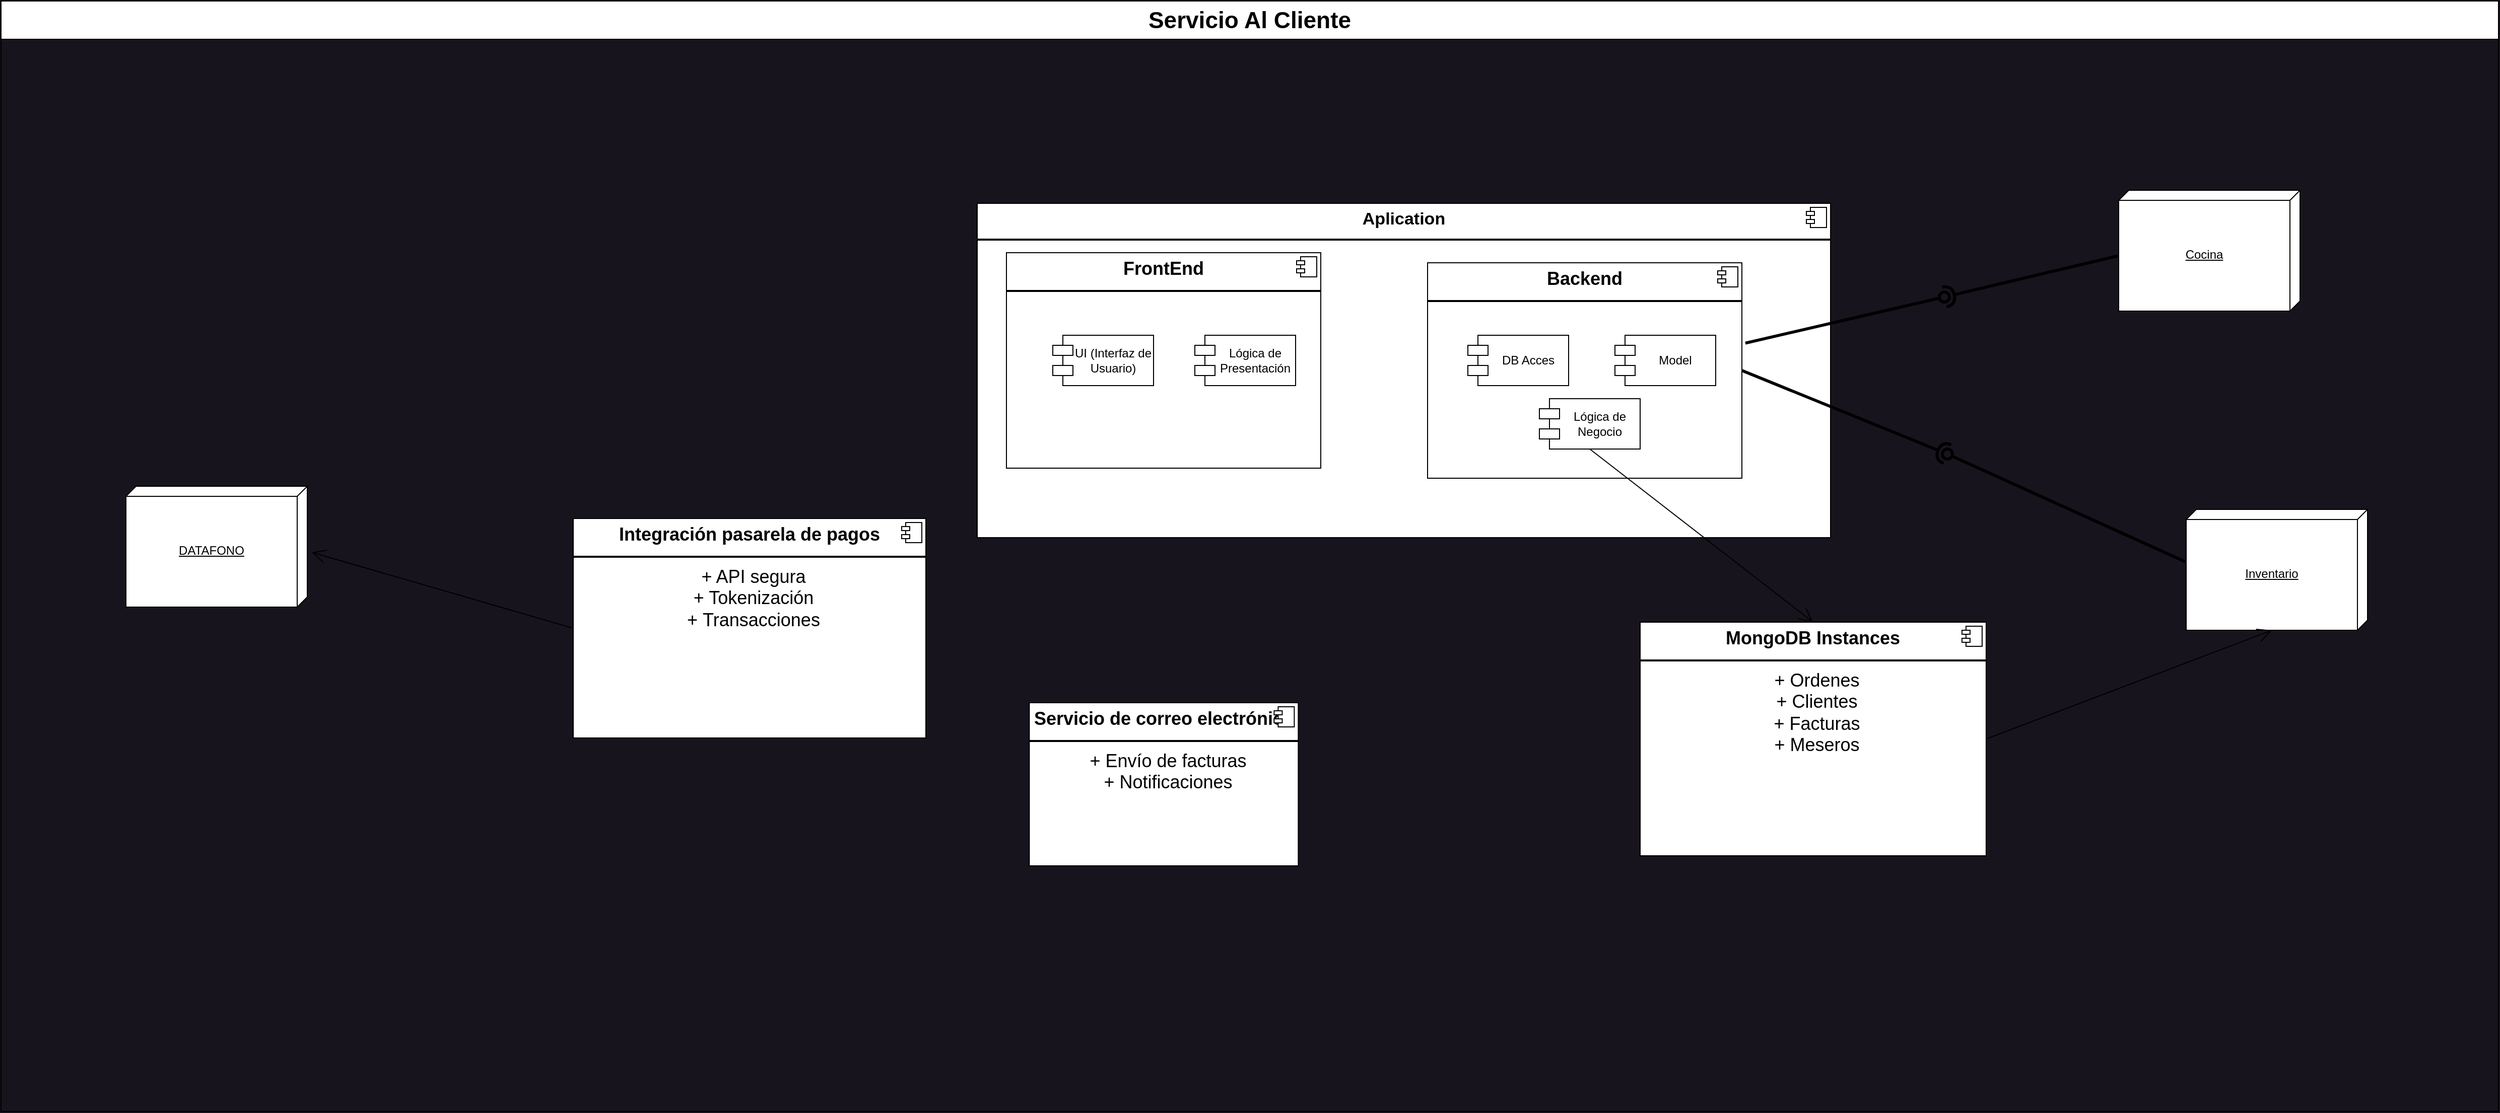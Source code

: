 <mxfile version="24.2.5" type="device" pages="2">
  <diagram name="Componentes" id="bf0w6irVQ9VZcpmi0wYP">
    <mxGraphModel dx="2250" dy="1429" grid="0" gridSize="10" guides="1" tooltips="1" connect="1" arrows="1" fold="1" page="0" pageScale="1" pageWidth="1169" pageHeight="827" background="#18141D" math="0" shadow="0">
      <root>
        <mxCell id="0" />
        <mxCell id="1" parent="0" />
        <mxCell id="W-s0RWdX2DCdfJQKLz9t-1" value="Servicio Al Cliente" style="swimlane;whiteSpace=wrap;html=1;fontSize=23;startSize=38;" parent="1" vertex="1">
          <mxGeometry x="-994" y="-785" width="2479" height="1103" as="geometry" />
        </mxCell>
        <mxCell id="RBkSxb2MmsbSGxAvmeb7-1" value="&lt;p style=&quot;margin: 6px 0px 0px; font-size: 17px;&quot;&gt;&lt;b style=&quot;font-size: 17px;&quot;&gt;Aplication&lt;/b&gt;&lt;/p&gt;&lt;hr style=&quot;border-style: solid; font-size: 17px;&quot;&gt;&lt;p style=&quot;margin: 0px 0px 0px 8px; font-size: 17px;&quot;&gt;&lt;br&gt;&lt;/p&gt;" style="align=center;overflow=fill;html=1;dropTarget=0;whiteSpace=wrap;fontSize=17;verticalAlign=middle;" parent="W-s0RWdX2DCdfJQKLz9t-1" vertex="1">
          <mxGeometry x="969" y="201" width="847" height="332" as="geometry" />
        </mxCell>
        <mxCell id="RBkSxb2MmsbSGxAvmeb7-2" value="" style="shape=component;jettyWidth=8;jettyHeight=4;align=center;verticalAlign=middle;" parent="RBkSxb2MmsbSGxAvmeb7-1" vertex="1">
          <mxGeometry x="1" width="20" height="20" relative="1" as="geometry">
            <mxPoint x="-24" y="4" as="offset" />
          </mxGeometry>
        </mxCell>
        <mxCell id="X8-4T8FSmSqOU-YewqkV-1" value="&lt;p style=&quot;margin: 6px 0px 0px; font-size: 18px;&quot;&gt;&lt;b style=&quot;font-size: 18px;&quot;&gt;MongoDB Instances&lt;/b&gt;&lt;/p&gt;&lt;hr style=&quot;border-style: solid; font-size: 18px;&quot;&gt;&lt;p style=&quot;margin: 0px 0px 0px 8px; font-size: 18px;&quot;&gt;+ Ordenes&lt;/p&gt;&lt;p style=&quot;margin: 0px 0px 0px 8px; font-size: 18px;&quot;&gt;+ Clientes&lt;/p&gt;&lt;p style=&quot;margin: 0px 0px 0px 8px; font-size: 18px;&quot;&gt;+ Facturas&lt;/p&gt;&lt;p style=&quot;margin: 0px 0px 0px 8px; font-size: 18px;&quot;&gt;+ Meseros&lt;/p&gt;" style="align=center;overflow=fill;html=1;dropTarget=0;whiteSpace=wrap;fontSize=18;verticalAlign=middle;" parent="W-s0RWdX2DCdfJQKLz9t-1" vertex="1">
          <mxGeometry x="1627" y="617" width="343.46" height="232" as="geometry" />
        </mxCell>
        <mxCell id="X8-4T8FSmSqOU-YewqkV-2" value="" style="shape=component;jettyWidth=8;jettyHeight=4;align=center;verticalAlign=middle;" parent="X8-4T8FSmSqOU-YewqkV-1" vertex="1">
          <mxGeometry x="1" width="20" height="20" relative="1" as="geometry">
            <mxPoint x="-24" y="4" as="offset" />
          </mxGeometry>
        </mxCell>
        <mxCell id="X8-4T8FSmSqOU-YewqkV-3" value="&lt;p style=&quot;margin: 6px 0px 0px; font-size: 18px;&quot;&gt;&lt;b style=&quot;font-size: 18px;&quot;&gt;Integración pasarela de pagos&lt;/b&gt;&lt;/p&gt;&lt;hr style=&quot;border-style: solid; font-size: 18px;&quot;&gt;&lt;p style=&quot;margin: 0px 0px 0px 8px; font-size: 18px;&quot;&gt;+ API segura&lt;br style=&quot;font-size: 18px;&quot;&gt;+ Tokenización&lt;/p&gt;&lt;p style=&quot;margin: 0px 0px 0px 8px; font-size: 18px;&quot;&gt;+&amp;nbsp;Transacciones&lt;/p&gt;" style="align=center;overflow=fill;html=1;dropTarget=0;whiteSpace=wrap;fontSize=18;verticalAlign=middle;" parent="W-s0RWdX2DCdfJQKLz9t-1" vertex="1">
          <mxGeometry x="568" y="514" width="350" height="218" as="geometry" />
        </mxCell>
        <mxCell id="X8-4T8FSmSqOU-YewqkV-4" value="" style="shape=component;jettyWidth=8;jettyHeight=4;align=center;verticalAlign=middle;" parent="X8-4T8FSmSqOU-YewqkV-3" vertex="1">
          <mxGeometry x="1" width="20" height="20" relative="1" as="geometry">
            <mxPoint x="-24" y="4" as="offset" />
          </mxGeometry>
        </mxCell>
        <mxCell id="X8-4T8FSmSqOU-YewqkV-15" value="&lt;p style=&quot;margin: 6px 0px 0px; font-size: 18px;&quot;&gt;&lt;b&gt;Servicio de correo&amp;nbsp;&lt;/b&gt;&lt;span style=&quot;background-color: initial;&quot;&gt;&lt;b&gt;electrónico&lt;/b&gt;&lt;/span&gt;&lt;br&gt;&lt;/p&gt;&lt;hr style=&quot;border-style: solid; font-size: 18px;&quot;&gt;&lt;p style=&quot;margin: 0px 0px 0px 8px; font-size: 18px;&quot;&gt;+&amp;nbsp;&lt;span style=&quot;background-color: initial;&quot;&gt;Envío de facturas&lt;/span&gt;&lt;/p&gt;&lt;p style=&quot;margin: 0px 0px 0px 8px; font-size: 18px;&quot;&gt;&lt;span style=&quot;background-color: initial;&quot;&gt;+&amp;nbsp;&lt;/span&gt;&lt;span style=&quot;background-color: initial;&quot;&gt;Notificaciones&lt;/span&gt;&lt;/p&gt;" style="align=center;overflow=fill;html=1;dropTarget=0;whiteSpace=wrap;fontSize=18;verticalAlign=middle;" parent="W-s0RWdX2DCdfJQKLz9t-1" vertex="1">
          <mxGeometry x="1020.69" y="697" width="267" height="162" as="geometry" />
        </mxCell>
        <mxCell id="X8-4T8FSmSqOU-YewqkV-16" value="" style="shape=component;jettyWidth=8;jettyHeight=4;align=center;verticalAlign=middle;" parent="X8-4T8FSmSqOU-YewqkV-15" vertex="1">
          <mxGeometry x="1" width="20" height="20" relative="1" as="geometry">
            <mxPoint x="-24" y="4" as="offset" />
          </mxGeometry>
        </mxCell>
        <mxCell id="X8-4T8FSmSqOU-YewqkV-17" value="DATAFONO" style="verticalAlign=middle;align=center;spacingTop=8;spacingLeft=2;spacingRight=12;shape=cube;size=10;direction=south;fontStyle=4;html=1;whiteSpace=wrap;" parent="W-s0RWdX2DCdfJQKLz9t-1" vertex="1">
          <mxGeometry x="124" y="482" width="180" height="120" as="geometry" />
        </mxCell>
        <mxCell id="X8-4T8FSmSqOU-YewqkV-18" value="" style="endArrow=open;endFill=1;endSize=12;html=1;rounded=0;entryX=0.547;entryY=-0.025;entryDx=0;entryDy=0;entryPerimeter=0;exitX=0;exitY=0.5;exitDx=0;exitDy=0;align=center;verticalAlign=middle;" parent="W-s0RWdX2DCdfJQKLz9t-1" source="X8-4T8FSmSqOU-YewqkV-3" target="X8-4T8FSmSqOU-YewqkV-17" edge="1">
          <mxGeometry width="160" relative="1" as="geometry">
            <mxPoint x="423" y="603" as="sourcePoint" />
            <mxPoint x="583" y="603" as="targetPoint" />
          </mxGeometry>
        </mxCell>
        <mxCell id="X8-4T8FSmSqOU-YewqkV-21" value="&lt;p style=&quot;margin: 6px 0px 0px; font-size: 18px;&quot;&gt;&lt;b style=&quot;font-size: 18px;&quot;&gt;FrontEnd&lt;/b&gt;&lt;/p&gt;&lt;hr style=&quot;border-style: solid; font-size: 18px;&quot;&gt;&lt;p style=&quot;margin: 0px 0px 0px 8px; font-size: 18px;&quot;&gt;&lt;br&gt;&lt;/p&gt;" style="align=center;overflow=fill;html=1;dropTarget=0;whiteSpace=wrap;fontSize=18;verticalAlign=middle;" parent="W-s0RWdX2DCdfJQKLz9t-1" vertex="1">
          <mxGeometry x="998" y="250" width="312" height="214" as="geometry" />
        </mxCell>
        <mxCell id="X8-4T8FSmSqOU-YewqkV-22" value="" style="shape=component;jettyWidth=8;jettyHeight=4;align=center;verticalAlign=middle;" parent="X8-4T8FSmSqOU-YewqkV-21" vertex="1">
          <mxGeometry x="1" width="20" height="20" relative="1" as="geometry">
            <mxPoint x="-24" y="4" as="offset" />
          </mxGeometry>
        </mxCell>
        <mxCell id="X8-4T8FSmSqOU-YewqkV-23" value="UI (Interfaz de Usuario)" style="shape=module;align=center;spacingLeft=20;align=center;verticalAlign=middle;whiteSpace=wrap;html=1;" parent="W-s0RWdX2DCdfJQKLz9t-1" vertex="1">
          <mxGeometry x="1044" y="332" width="100" height="50" as="geometry" />
        </mxCell>
        <mxCell id="X8-4T8FSmSqOU-YewqkV-24" value="Lógica de Presentación" style="shape=module;align=center;spacingLeft=20;align=center;verticalAlign=middle;whiteSpace=wrap;html=1;" parent="W-s0RWdX2DCdfJQKLz9t-1" vertex="1">
          <mxGeometry x="1185" y="332" width="100" height="50" as="geometry" />
        </mxCell>
        <mxCell id="X8-4T8FSmSqOU-YewqkV-25" value="&lt;p style=&quot;margin: 6px 0px 0px; font-size: 18px;&quot;&gt;&lt;b&gt;Backend&lt;/b&gt;&lt;br&gt;&lt;/p&gt;&lt;hr style=&quot;border-style: solid; font-size: 18px;&quot;&gt;&lt;p style=&quot;margin: 0px 0px 0px 8px; font-size: 18px;&quot;&gt;&lt;br&gt;&lt;/p&gt;" style="align=center;overflow=fill;html=1;dropTarget=0;whiteSpace=wrap;fontSize=18;verticalAlign=middle;" parent="W-s0RWdX2DCdfJQKLz9t-1" vertex="1">
          <mxGeometry x="1416" y="260" width="312" height="214" as="geometry" />
        </mxCell>
        <mxCell id="X8-4T8FSmSqOU-YewqkV-26" value="" style="shape=component;jettyWidth=8;jettyHeight=4;align=center;verticalAlign=middle;" parent="X8-4T8FSmSqOU-YewqkV-25" vertex="1">
          <mxGeometry x="1" width="20" height="20" relative="1" as="geometry">
            <mxPoint x="-24" y="4" as="offset" />
          </mxGeometry>
        </mxCell>
        <mxCell id="X8-4T8FSmSqOU-YewqkV-27" value="Model" style="shape=module;align=center;spacingLeft=20;align=center;verticalAlign=middle;whiteSpace=wrap;html=1;" parent="W-s0RWdX2DCdfJQKLz9t-1" vertex="1">
          <mxGeometry x="1602" y="332" width="100" height="50" as="geometry" />
        </mxCell>
        <mxCell id="X8-4T8FSmSqOU-YewqkV-28" value="Lógica de Negocio" style="shape=module;align=center;spacingLeft=20;align=center;verticalAlign=middle;whiteSpace=wrap;html=1;" parent="W-s0RWdX2DCdfJQKLz9t-1" vertex="1">
          <mxGeometry x="1527" y="395" width="100" height="50" as="geometry" />
        </mxCell>
        <mxCell id="gxXneJY3fZqPgThAvyZT-1" value="Inventario" style="verticalAlign=middle;align=center;spacingTop=8;spacingLeft=2;spacingRight=12;shape=cube;size=10;direction=south;fontStyle=4;html=1;whiteSpace=wrap;" parent="W-s0RWdX2DCdfJQKLz9t-1" vertex="1">
          <mxGeometry x="2169" y="505" width="180" height="120" as="geometry" />
        </mxCell>
        <mxCell id="gxXneJY3fZqPgThAvyZT-3" value="" style="endArrow=open;endFill=1;endSize=12;html=1;rounded=0;exitX=0.5;exitY=1;exitDx=0;exitDy=0;entryX=0.5;entryY=0;entryDx=0;entryDy=0;align=center;verticalAlign=middle;" parent="W-s0RWdX2DCdfJQKLz9t-1" source="X8-4T8FSmSqOU-YewqkV-28" target="X8-4T8FSmSqOU-YewqkV-1" edge="1">
          <mxGeometry width="160" relative="1" as="geometry">
            <mxPoint x="1738" y="377" as="sourcePoint" />
            <mxPoint x="2179" y="580" as="targetPoint" />
          </mxGeometry>
        </mxCell>
        <mxCell id="gxXneJY3fZqPgThAvyZT-4" value="" style="endArrow=open;endFill=1;endSize=12;html=1;rounded=0;exitX=1;exitY=0.5;exitDx=0;exitDy=0;entryX=0;entryY=0;entryDx=120;entryDy=95;entryPerimeter=0;align=center;verticalAlign=middle;" parent="W-s0RWdX2DCdfJQKLz9t-1" source="X8-4T8FSmSqOU-YewqkV-1" target="gxXneJY3fZqPgThAvyZT-1" edge="1">
          <mxGeometry width="160" relative="1" as="geometry">
            <mxPoint x="1663" y="402" as="sourcePoint" />
            <mxPoint x="1809" y="627" as="targetPoint" />
          </mxGeometry>
        </mxCell>
        <mxCell id="gxXneJY3fZqPgThAvyZT-5" value="" style="rounded=0;orthogonalLoop=1;jettySize=auto;html=1;endArrow=halfCircle;endFill=0;endSize=6;strokeWidth=3;sketch=0;exitX=1;exitY=0.5;exitDx=0;exitDy=0;align=center;verticalAlign=middle;" parent="W-s0RWdX2DCdfJQKLz9t-1" source="X8-4T8FSmSqOU-YewqkV-25" target="gxXneJY3fZqPgThAvyZT-7" edge="1">
          <mxGeometry relative="1" as="geometry">
            <mxPoint x="1845" y="533" as="sourcePoint" />
          </mxGeometry>
        </mxCell>
        <mxCell id="gxXneJY3fZqPgThAvyZT-6" value="" style="rounded=0;orthogonalLoop=1;jettySize=auto;html=1;endArrow=oval;endFill=0;sketch=0;sourcePerimeterSpacing=0;targetPerimeterSpacing=0;endSize=10;exitX=0.435;exitY=1.002;exitDx=0;exitDy=0;exitPerimeter=0;align=center;verticalAlign=middle;strokeWidth=3;" parent="W-s0RWdX2DCdfJQKLz9t-1" source="gxXneJY3fZqPgThAvyZT-1" target="gxXneJY3fZqPgThAvyZT-7" edge="1">
          <mxGeometry relative="1" as="geometry">
            <mxPoint x="2055" y="415" as="sourcePoint" />
          </mxGeometry>
        </mxCell>
        <mxCell id="gxXneJY3fZqPgThAvyZT-7" value="" style="ellipse;whiteSpace=wrap;html=1;align=center;aspect=fixed;fillColor=none;strokeColor=none;resizable=0;perimeter=centerPerimeter;rotatable=0;allowArrows=0;points=[];outlineConnect=1;verticalAlign=middle;" parent="W-s0RWdX2DCdfJQKLz9t-1" vertex="1">
          <mxGeometry x="1927" y="445" width="10" height="10" as="geometry" />
        </mxCell>
        <mxCell id="ewGIUTFX-h3NYhkbbfX5-1" value="DB Acces" style="shape=module;align=center;spacingLeft=20;align=center;verticalAlign=middle;whiteSpace=wrap;html=1;" parent="W-s0RWdX2DCdfJQKLz9t-1" vertex="1">
          <mxGeometry x="1456" y="332" width="100" height="50" as="geometry" />
        </mxCell>
        <mxCell id="6r5POfKmQ3lRLtIwJJgQ-1" value="Cocina" style="verticalAlign=middle;align=center;spacingTop=8;spacingLeft=2;spacingRight=12;shape=cube;size=10;direction=south;fontStyle=4;html=1;whiteSpace=wrap;" parent="W-s0RWdX2DCdfJQKLz9t-1" vertex="1">
          <mxGeometry x="2102" y="188" width="180" height="120" as="geometry" />
        </mxCell>
        <mxCell id="6r5POfKmQ3lRLtIwJJgQ-2" value="" style="rounded=0;orthogonalLoop=1;jettySize=auto;html=1;endArrow=halfCircle;endFill=0;endSize=6;strokeWidth=3;sketch=0;exitX=0;exitY=0;exitDx=65;exitDy=180;exitPerimeter=0;" parent="W-s0RWdX2DCdfJQKLz9t-1" source="6r5POfKmQ3lRLtIwJJgQ-1" target="6r5POfKmQ3lRLtIwJJgQ-4" edge="1">
          <mxGeometry relative="1" as="geometry">
            <mxPoint x="1967" y="321" as="sourcePoint" />
          </mxGeometry>
        </mxCell>
        <mxCell id="6r5POfKmQ3lRLtIwJJgQ-3" value="" style="rounded=0;orthogonalLoop=1;jettySize=auto;html=1;endArrow=oval;endFill=0;sketch=0;sourcePerimeterSpacing=0;targetPerimeterSpacing=0;endSize=10;exitX=1.011;exitY=0.373;exitDx=0;exitDy=0;exitPerimeter=0;strokeWidth=3;" parent="W-s0RWdX2DCdfJQKLz9t-1" source="X8-4T8FSmSqOU-YewqkV-25" target="6r5POfKmQ3lRLtIwJJgQ-4" edge="1">
          <mxGeometry relative="1" as="geometry">
            <mxPoint x="1927" y="321" as="sourcePoint" />
          </mxGeometry>
        </mxCell>
        <mxCell id="6r5POfKmQ3lRLtIwJJgQ-4" value="" style="ellipse;whiteSpace=wrap;html=1;align=center;aspect=fixed;fillColor=none;strokeColor=none;resizable=0;perimeter=centerPerimeter;rotatable=0;allowArrows=0;points=[];outlineConnect=1;" parent="W-s0RWdX2DCdfJQKLz9t-1" vertex="1">
          <mxGeometry x="1924" y="289" width="10" height="10" as="geometry" />
        </mxCell>
      </root>
    </mxGraphModel>
  </diagram>
  <diagram id="iTFVx_ApouWxvOBqnYzn" name="Clases">
    <mxGraphModel dx="1850" dy="629" grid="0" gridSize="10" guides="1" tooltips="1" connect="1" arrows="1" fold="1" page="0" pageScale="1" pageWidth="1169" pageHeight="827" background="none" math="0" shadow="0">
      <root>
        <mxCell id="0" />
        <mxCell id="1" parent="0" />
        <mxCell id="mAJdVYJzqQcLpMr9d5LJ-3" value="Lógica de negocio" style="shape=umlFrame;whiteSpace=wrap;html=1;pointerEvents=0;" parent="1" vertex="1">
          <mxGeometry x="-738" y="160" width="1608" height="739" as="geometry" />
        </mxCell>
        <mxCell id="Eofr1Hd_Og4f4yc-9Sh_-1" value="Orden" style="swimlane;fontStyle=1;align=center;verticalAlign=top;childLayout=stackLayout;horizontal=1;startSize=26;horizontalStack=0;resizeParent=1;resizeParentMax=0;resizeLast=0;collapsible=1;marginBottom=0;hachureGap=4;pointerEvents=0;" parent="1" vertex="1">
          <mxGeometry x="-620" y="223" width="355" height="156" as="geometry" />
        </mxCell>
        <mxCell id="Eofr1Hd_Og4f4yc-9Sh_-2" value="+ crearOrden(int idOrden, Cliente cliente, productosJson: String,&#xa;float total, Date fechaCreación, EnEstado estado,&#xa;Mesero meseroAsignado)" style="text;strokeColor=none;fillColor=none;align=left;verticalAlign=top;spacingLeft=4;spacingRight=4;overflow=hidden;rotatable=0;points=[[0,0.5],[1,0.5]];portConstraint=eastwest;" parent="Eofr1Hd_Og4f4yc-9Sh_-1" vertex="1">
          <mxGeometry y="26" width="355" height="52" as="geometry" />
        </mxCell>
        <mxCell id="Eofr1Hd_Og4f4yc-9Sh_-3" value="+ actualizarEstadoOrden(EstadoOrden estado)" style="text;strokeColor=none;fillColor=none;align=left;verticalAlign=top;spacingLeft=4;spacingRight=4;overflow=hidden;rotatable=0;points=[[0,0.5],[1,0.5]];portConstraint=eastwest;" parent="Eofr1Hd_Og4f4yc-9Sh_-1" vertex="1">
          <mxGeometry y="78" width="355" height="26" as="geometry" />
        </mxCell>
        <mxCell id="Eofr1Hd_Og4f4yc-9Sh_-4" value="+ consultarOrden(int idOrden)" style="text;strokeColor=none;fillColor=none;align=left;verticalAlign=top;spacingLeft=4;spacingRight=4;overflow=hidden;rotatable=0;points=[[0,0.5],[1,0.5]];portConstraint=eastwest;" parent="Eofr1Hd_Og4f4yc-9Sh_-1" vertex="1">
          <mxGeometry y="104" width="355" height="26" as="geometry" />
        </mxCell>
        <mxCell id="tWbmudguXdJFlBCNDN5c-48" value="+ cancelarOrden(int idOrden)" style="text;strokeColor=none;fillColor=none;align=left;verticalAlign=top;spacingLeft=4;spacingRight=4;overflow=hidden;rotatable=0;points=[[0,0.5],[1,0.5]];portConstraint=eastwest;" parent="Eofr1Hd_Og4f4yc-9Sh_-1" vertex="1">
          <mxGeometry y="130" width="355" height="26" as="geometry" />
        </mxCell>
        <mxCell id="ao0SZSargIB-FPCJgtm4-1" value="Cliente" style="swimlane;fontStyle=1;align=center;verticalAlign=top;childLayout=stackLayout;horizontal=1;startSize=26;horizontalStack=0;resizeParent=1;resizeParentMax=0;resizeLast=0;collapsible=1;marginBottom=0;hachureGap=4;pointerEvents=0;" parent="1" vertex="1">
          <mxGeometry x="-203" y="229.5" width="355" height="170" as="geometry" />
        </mxCell>
        <mxCell id="ao0SZSargIB-FPCJgtm4-2" value="+ registrarCliente(int id, String cedula, String nombre,&#xa;String email, String telefono, int edad)" style="text;strokeColor=none;fillColor=none;align=left;verticalAlign=top;spacingLeft=4;spacingRight=4;overflow=hidden;rotatable=0;points=[[0,0.5],[1,0.5]];portConstraint=eastwest;" parent="ao0SZSargIB-FPCJgtm4-1" vertex="1">
          <mxGeometry y="26" width="355" height="40" as="geometry" />
        </mxCell>
        <mxCell id="ao0SZSargIB-FPCJgtm4-3" value="+ actualizarCliente(int id)" style="text;strokeColor=none;fillColor=none;align=left;verticalAlign=top;spacingLeft=4;spacingRight=4;overflow=hidden;rotatable=0;points=[[0,0.5],[1,0.5]];portConstraint=eastwest;" parent="ao0SZSargIB-FPCJgtm4-1" vertex="1">
          <mxGeometry y="66" width="355" height="26" as="geometry" />
        </mxCell>
        <mxCell id="0UY138ZUOvSj4V2idpC--27" value="+ verificarClienteRegistrado(String cedula)" style="text;strokeColor=none;fillColor=none;align=left;verticalAlign=top;spacingLeft=4;spacingRight=4;overflow=hidden;rotatable=0;points=[[0,0.5],[1,0.5]];portConstraint=eastwest;" parent="ao0SZSargIB-FPCJgtm4-1" vertex="1">
          <mxGeometry y="92" width="355" height="26" as="geometry" />
        </mxCell>
        <mxCell id="ao0SZSargIB-FPCJgtm4-5" value="+ eliminarCliente(int id)" style="text;strokeColor=none;fillColor=none;align=left;verticalAlign=top;spacingLeft=4;spacingRight=4;overflow=hidden;rotatable=0;points=[[0,0.5],[1,0.5]];portConstraint=eastwest;" parent="ao0SZSargIB-FPCJgtm4-1" vertex="1">
          <mxGeometry y="118" width="355" height="26" as="geometry" />
        </mxCell>
        <mxCell id="0UY138ZUOvSj4V2idpC--28" value="+ validarEdad(int edad)" style="text;strokeColor=none;fillColor=none;align=left;verticalAlign=top;spacingLeft=4;spacingRight=4;overflow=hidden;rotatable=0;points=[[0,0.5],[1,0.5]];portConstraint=eastwest;" parent="ao0SZSargIB-FPCJgtm4-1" vertex="1">
          <mxGeometry y="144" width="355" height="26" as="geometry" />
        </mxCell>
        <mxCell id="ao0SZSargIB-FPCJgtm4-8" value="Factura" style="swimlane;fontStyle=1;align=center;verticalAlign=top;childLayout=stackLayout;horizontal=1;startSize=26;horizontalStack=0;resizeParent=1;resizeParentMax=0;resizeLast=0;collapsible=1;marginBottom=0;hachureGap=4;pointerEvents=0;" parent="1" vertex="1">
          <mxGeometry x="-552" y="567" width="355" height="133" as="geometry" />
        </mxCell>
        <mxCell id="ao0SZSargIB-FPCJgtm4-9" value="+ generarFactura()" style="text;strokeColor=none;fillColor=none;align=left;verticalAlign=top;spacingLeft=4;spacingRight=4;overflow=hidden;rotatable=0;points=[[0,0.5],[1,0.5]];portConstraint=eastwest;" parent="ao0SZSargIB-FPCJgtm4-8" vertex="1">
          <mxGeometry y="26" width="355" height="29" as="geometry" />
        </mxCell>
        <mxCell id="ao0SZSargIB-FPCJgtm4-10" value="+ consultarFactura()" style="text;strokeColor=none;fillColor=none;align=left;verticalAlign=top;spacingLeft=4;spacingRight=4;overflow=hidden;rotatable=0;points=[[0,0.5],[1,0.5]];portConstraint=eastwest;" parent="ao0SZSargIB-FPCJgtm4-8" vertex="1">
          <mxGeometry y="55" width="355" height="26" as="geometry" />
        </mxCell>
        <mxCell id="ao0SZSargIB-FPCJgtm4-11" value="+ enviarFactura(Factura factura)" style="text;strokeColor=none;fillColor=none;align=left;verticalAlign=top;spacingLeft=4;spacingRight=4;overflow=hidden;rotatable=0;points=[[0,0.5],[1,0.5]];portConstraint=eastwest;" parent="ao0SZSargIB-FPCJgtm4-8" vertex="1">
          <mxGeometry y="81" width="355" height="26" as="geometry" />
        </mxCell>
        <mxCell id="0UY138ZUOvSj4V2idpC--43" value="+setMetodoPago(strategy MetodoPagoStrategy)" style="text;strokeColor=none;fillColor=none;align=left;verticalAlign=top;spacingLeft=4;spacingRight=4;overflow=hidden;rotatable=0;points=[[0,0.5],[1,0.5]];portConstraint=eastwest;" parent="ao0SZSargIB-FPCJgtm4-8" vertex="1">
          <mxGeometry y="107" width="355" height="26" as="geometry" />
        </mxCell>
        <mxCell id="btAXvUUHHN9Q6NV4Puo0-1" value="Model" style="shape=umlFrame;whiteSpace=wrap;html=1;pointerEvents=0;" parent="1" vertex="1">
          <mxGeometry x="1187" y="153" width="2010" height="824" as="geometry" />
        </mxCell>
        <mxCell id="btAXvUUHHN9Q6NV4Puo0-2" value="Orden" style="swimlane;fontStyle=1;align=center;verticalAlign=top;childLayout=stackLayout;horizontal=1;startSize=26;horizontalStack=0;resizeParent=1;resizeParentMax=0;resizeLast=0;collapsible=1;marginBottom=0;hachureGap=4;pointerEvents=0;" parent="1" vertex="1">
          <mxGeometry x="1755" y="184" width="355" height="248" as="geometry" />
        </mxCell>
        <mxCell id="btAXvUUHHN9Q6NV4Puo0-3" value="+ id: int " style="text;strokeColor=none;fillColor=none;align=left;verticalAlign=top;spacingLeft=4;spacingRight=4;overflow=hidden;rotatable=0;points=[[0,0.5],[1,0.5]];portConstraint=eastwest;" parent="btAXvUUHHN9Q6NV4Puo0-2" vertex="1">
          <mxGeometry y="26" width="355" height="24" as="geometry" />
        </mxCell>
        <mxCell id="wIaDEhrg52m_CKroYiqy-4" value="+ productosJson: String" style="text;strokeColor=none;fillColor=none;align=left;verticalAlign=top;spacingLeft=4;spacingRight=4;overflow=hidden;rotatable=0;points=[[0,0.5],[1,0.5]];portConstraint=eastwest;" parent="btAXvUUHHN9Q6NV4Puo0-2" vertex="1">
          <mxGeometry y="50" width="355" height="28" as="geometry" />
        </mxCell>
        <mxCell id="wIaDEhrg52m_CKroYiqy-7" value="+ estado: EstadoOrden" style="text;strokeColor=none;fillColor=none;align=left;verticalAlign=top;spacingLeft=4;spacingRight=4;overflow=hidden;rotatable=0;points=[[0,0.5],[1,0.5]];portConstraint=eastwest;" parent="btAXvUUHHN9Q6NV4Puo0-2" vertex="1">
          <mxGeometry y="78" width="355" height="28" as="geometry" />
        </mxCell>
        <mxCell id="tWbmudguXdJFlBCNDN5c-1" value="" style="line;strokeWidth=1;fillColor=none;align=left;verticalAlign=middle;spacingTop=-1;spacingLeft=3;spacingRight=3;rotatable=0;labelPosition=right;points=[];portConstraint=eastwest;strokeColor=inherit;fontColor=#000000;fontSize=12;fontFamily=Verdana;" parent="btAXvUUHHN9Q6NV4Puo0-2" vertex="1">
          <mxGeometry y="106" width="355" height="2" as="geometry" />
        </mxCell>
        <mxCell id="tWbmudguXdJFlBCNDN5c-2" value="+ cambiar_estado (String nuevo_estado)" style="text;strokeColor=none;fillColor=none;align=left;verticalAlign=top;spacingLeft=4;spacingRight=4;overflow=hidden;rotatable=0;points=[[0,0.5],[1,0.5]];portConstraint=eastwest;" parent="btAXvUUHHN9Q6NV4Puo0-2" vertex="1">
          <mxGeometry y="108" width="355" height="28" as="geometry" />
        </mxCell>
        <mxCell id="tWbmudguXdJFlBCNDN5c-3" value="+ avisar_cocina()" style="text;strokeColor=none;fillColor=none;align=left;verticalAlign=top;spacingLeft=4;spacingRight=4;overflow=hidden;rotatable=0;points=[[0,0.5],[1,0.5]];portConstraint=eastwest;" parent="btAXvUUHHN9Q6NV4Puo0-2" vertex="1">
          <mxGeometry y="136" width="355" height="28" as="geometry" />
        </mxCell>
        <mxCell id="tWbmudguXdJFlBCNDN5c-4" value="+ notificar_mesero()" style="text;strokeColor=none;fillColor=none;align=left;verticalAlign=top;spacingLeft=4;spacingRight=4;overflow=hidden;rotatable=0;points=[[0,0.5],[1,0.5]];portConstraint=eastwest;" parent="btAXvUUHHN9Q6NV4Puo0-2" vertex="1">
          <mxGeometry y="164" width="355" height="28" as="geometry" />
        </mxCell>
        <mxCell id="tWbmudguXdJFlBCNDN5c-5" value="+ notificar_cliente()" style="text;strokeColor=none;fillColor=none;align=left;verticalAlign=top;spacingLeft=4;spacingRight=4;overflow=hidden;rotatable=0;points=[[0,0.5],[1,0.5]];portConstraint=eastwest;" parent="btAXvUUHHN9Q6NV4Puo0-2" vertex="1">
          <mxGeometry y="192" width="355" height="28" as="geometry" />
        </mxCell>
        <mxCell id="tWbmudguXdJFlBCNDN5c-6" value="+ cancelar_orden()" style="text;strokeColor=none;fillColor=none;align=left;verticalAlign=top;spacingLeft=4;spacingRight=4;overflow=hidden;rotatable=0;points=[[0,0.5],[1,0.5]];portConstraint=eastwest;" parent="btAXvUUHHN9Q6NV4Puo0-2" vertex="1">
          <mxGeometry y="220" width="355" height="28" as="geometry" />
        </mxCell>
        <mxCell id="wIaDEhrg52m_CKroYiqy-13" value="Mesero" style="swimlane;fontStyle=1;align=center;verticalAlign=top;childLayout=stackLayout;horizontal=1;startSize=26;horizontalStack=0;resizeParent=1;resizeParentMax=0;resizeLast=0;collapsible=1;marginBottom=0;hachureGap=4;pointerEvents=0;" parent="1" vertex="1">
          <mxGeometry x="-620" y="385" width="355" height="116" as="geometry" />
        </mxCell>
        <mxCell id="wIaDEhrg52m_CKroYiqy-14" value="+ registrarMesero(int id, String cedula, String nombre,&#xa;String email, String telefono)" style="text;strokeColor=none;fillColor=none;align=left;verticalAlign=top;spacingLeft=4;spacingRight=4;overflow=hidden;rotatable=0;points=[[0,0.5],[1,0.5]];portConstraint=eastwest;" parent="wIaDEhrg52m_CKroYiqy-13" vertex="1">
          <mxGeometry y="26" width="355" height="38" as="geometry" />
        </mxCell>
        <mxCell id="wIaDEhrg52m_CKroYiqy-15" value="+ actualizarMesero(int id)" style="text;strokeColor=none;fillColor=none;align=left;verticalAlign=top;spacingLeft=4;spacingRight=4;overflow=hidden;rotatable=0;points=[[0,0.5],[1,0.5]];portConstraint=eastwest;" parent="wIaDEhrg52m_CKroYiqy-13" vertex="1">
          <mxGeometry y="64" width="355" height="26" as="geometry" />
        </mxCell>
        <mxCell id="wIaDEhrg52m_CKroYiqy-16" value="+ eliminarMesero(int id)" style="text;strokeColor=none;fillColor=none;align=left;verticalAlign=top;spacingLeft=4;spacingRight=4;overflow=hidden;rotatable=0;points=[[0,0.5],[1,0.5]];portConstraint=eastwest;" parent="wIaDEhrg52m_CKroYiqy-13" vertex="1">
          <mxGeometry y="90" width="355" height="26" as="geometry" />
        </mxCell>
        <mxCell id="11Htg5aJu_-M-eMUFh2G-1" value="DB Acces" style="shape=umlFrame;whiteSpace=wrap;html=1;pointerEvents=0;" parent="1" vertex="1">
          <mxGeometry x="163" y="993" width="603" height="417" as="geometry" />
        </mxCell>
        <mxCell id="0UY138ZUOvSj4V2idpC--3" value="Cliente" style="swimlane;fontStyle=1;align=center;verticalAlign=top;childLayout=stackLayout;horizontal=1;startSize=26;horizontalStack=0;resizeParent=1;resizeParentMax=0;resizeLast=0;collapsible=1;marginBottom=0;hachureGap=4;pointerEvents=0;" parent="1" vertex="1">
          <mxGeometry x="1287" y="735" width="355" height="190" as="geometry">
            <mxRectangle x="1036" y="416" width="71" height="26" as="alternateBounds" />
          </mxGeometry>
        </mxCell>
        <mxCell id="0UY138ZUOvSj4V2idpC--4" value="+ id: int " style="text;strokeColor=none;fillColor=none;align=left;verticalAlign=top;spacingLeft=4;spacingRight=4;overflow=hidden;rotatable=0;points=[[0,0.5],[1,0.5]];portConstraint=eastwest;" parent="0UY138ZUOvSj4V2idpC--3" vertex="1">
          <mxGeometry y="26" width="355" height="24" as="geometry" />
        </mxCell>
        <mxCell id="0UY138ZUOvSj4V2idpC--36" value="+ cedula: String " style="text;strokeColor=none;fillColor=none;align=left;verticalAlign=top;spacingLeft=4;spacingRight=4;overflow=hidden;rotatable=0;points=[[0,0.5],[1,0.5]];portConstraint=eastwest;" parent="0UY138ZUOvSj4V2idpC--3" vertex="1">
          <mxGeometry y="50" width="355" height="28" as="geometry" />
        </mxCell>
        <mxCell id="0UY138ZUOvSj4V2idpC--5" value="+ nombre: String " style="text;strokeColor=none;fillColor=none;align=left;verticalAlign=top;spacingLeft=4;spacingRight=4;overflow=hidden;rotatable=0;points=[[0,0.5],[1,0.5]];portConstraint=eastwest;" parent="0UY138ZUOvSj4V2idpC--3" vertex="1">
          <mxGeometry y="78" width="355" height="28" as="geometry" />
        </mxCell>
        <mxCell id="0UY138ZUOvSj4V2idpC--6" value="+ email: String" style="text;strokeColor=none;fillColor=none;align=left;verticalAlign=top;spacingLeft=4;spacingRight=4;overflow=hidden;rotatable=0;points=[[0,0.5],[1,0.5]];portConstraint=eastwest;" parent="0UY138ZUOvSj4V2idpC--3" vertex="1">
          <mxGeometry y="106" width="355" height="28" as="geometry" />
        </mxCell>
        <mxCell id="0UY138ZUOvSj4V2idpC--7" value="+ telefono: String " style="text;strokeColor=none;fillColor=none;align=left;verticalAlign=top;spacingLeft=4;spacingRight=4;overflow=hidden;rotatable=0;points=[[0,0.5],[1,0.5]];portConstraint=eastwest;" parent="0UY138ZUOvSj4V2idpC--3" vertex="1">
          <mxGeometry y="134" width="355" height="28" as="geometry" />
        </mxCell>
        <mxCell id="0UY138ZUOvSj4V2idpC--8" value="+ edad: int" style="text;strokeColor=none;fillColor=none;align=left;verticalAlign=top;spacingLeft=4;spacingRight=4;overflow=hidden;rotatable=0;points=[[0,0.5],[1,0.5]];portConstraint=eastwest;" parent="0UY138ZUOvSj4V2idpC--3" vertex="1">
          <mxGeometry y="162" width="355" height="28" as="geometry" />
        </mxCell>
        <mxCell id="0UY138ZUOvSj4V2idpC--11" value="Factura" style="swimlane;fontStyle=1;align=center;verticalAlign=top;childLayout=stackLayout;horizontal=1;startSize=28;horizontalStack=0;resizeParent=1;resizeParentMax=0;resizeLast=0;collapsible=1;marginBottom=0;hachureGap=4;pointerEvents=0;" parent="1" vertex="1">
          <mxGeometry x="1274" y="223" width="355" height="220" as="geometry" />
        </mxCell>
        <mxCell id="0UY138ZUOvSj4V2idpC--12" value="+ idOrden: int " style="text;strokeColor=none;fillColor=none;align=left;verticalAlign=top;spacingLeft=4;spacingRight=4;overflow=hidden;rotatable=0;points=[[0,0.5],[1,0.5]];portConstraint=eastwest;" parent="0UY138ZUOvSj4V2idpC--11" vertex="1">
          <mxGeometry y="28" width="355" height="24" as="geometry" />
        </mxCell>
        <mxCell id="0UY138ZUOvSj4V2idpC--13" value="+ cliente: Cliente " style="text;strokeColor=none;fillColor=none;align=left;verticalAlign=top;spacingLeft=4;spacingRight=4;overflow=hidden;rotatable=0;points=[[0,0.5],[1,0.5]];portConstraint=eastwest;" parent="0UY138ZUOvSj4V2idpC--11" vertex="1">
          <mxGeometry y="52" width="355" height="28" as="geometry" />
        </mxCell>
        <mxCell id="0UY138ZUOvSj4V2idpC--14" value="+ orden: Orden" style="text;strokeColor=none;fillColor=none;align=left;verticalAlign=top;spacingLeft=4;spacingRight=4;overflow=hidden;rotatable=0;points=[[0,0.5],[1,0.5]];portConstraint=eastwest;" parent="0UY138ZUOvSj4V2idpC--11" vertex="1">
          <mxGeometry y="80" width="355" height="28" as="geometry" />
        </mxCell>
        <mxCell id="0UY138ZUOvSj4V2idpC--15" value="+ total: float " style="text;strokeColor=none;fillColor=none;align=left;verticalAlign=top;spacingLeft=4;spacingRight=4;overflow=hidden;rotatable=0;points=[[0,0.5],[1,0.5]];portConstraint=eastwest;" parent="0UY138ZUOvSj4V2idpC--11" vertex="1">
          <mxGeometry y="108" width="355" height="28" as="geometry" />
        </mxCell>
        <mxCell id="0UY138ZUOvSj4V2idpC--16" value="+ fechaCreación: Date" style="text;strokeColor=none;fillColor=none;align=left;verticalAlign=top;spacingLeft=4;spacingRight=4;overflow=hidden;rotatable=0;points=[[0,0.5],[1,0.5]];portConstraint=eastwest;" parent="0UY138ZUOvSj4V2idpC--11" vertex="1">
          <mxGeometry y="136" width="355" height="28" as="geometry" />
        </mxCell>
        <mxCell id="0UY138ZUOvSj4V2idpC--18" value="+ meseroAsignado: Mesero " style="text;strokeColor=none;fillColor=none;align=left;verticalAlign=top;spacingLeft=4;spacingRight=4;overflow=hidden;rotatable=0;points=[[0,0.5],[1,0.5]];portConstraint=eastwest;" parent="0UY138ZUOvSj4V2idpC--11" vertex="1">
          <mxGeometry y="164" width="355" height="28" as="geometry" />
        </mxCell>
        <mxCell id="0UY138ZUOvSj4V2idpC--42" value="+ metodoDePagoJson: String " style="text;strokeColor=none;fillColor=none;align=left;verticalAlign=top;spacingLeft=4;spacingRight=4;overflow=hidden;rotatable=0;points=[[0,0.5],[1,0.5]];portConstraint=eastwest;" parent="0UY138ZUOvSj4V2idpC--11" vertex="1">
          <mxGeometry y="192" width="355" height="28" as="geometry" />
        </mxCell>
        <mxCell id="0UY138ZUOvSj4V2idpC--29" value="En caso de pedir alguna bebida alcohólica" style="shape=callout;whiteSpace=wrap;html=1;perimeter=calloutPerimeter;position2=0;size=29;position=0.16;base=11;" parent="1" vertex="1">
          <mxGeometry x="163" y="294" width="120" height="81" as="geometry" />
        </mxCell>
        <mxCell id="0UY138ZUOvSj4V2idpC--30" value="Mesero" style="swimlane;fontStyle=1;align=center;verticalAlign=top;childLayout=stackLayout;horizontal=1;startSize=26;horizontalStack=0;resizeParent=1;resizeParentMax=0;resizeLast=0;collapsible=1;marginBottom=0;hachureGap=4;pointerEvents=0;" parent="1" vertex="1">
          <mxGeometry x="1751" y="769" width="355" height="134" as="geometry">
            <mxRectangle x="1036" y="416" width="71" height="26" as="alternateBounds" />
          </mxGeometry>
        </mxCell>
        <mxCell id="0UY138ZUOvSj4V2idpC--31" value="+ id: int " style="text;strokeColor=none;fillColor=none;align=left;verticalAlign=top;spacingLeft=4;spacingRight=4;overflow=hidden;rotatable=0;points=[[0,0.5],[1,0.5]];portConstraint=eastwest;" parent="0UY138ZUOvSj4V2idpC--30" vertex="1">
          <mxGeometry y="26" width="355" height="24" as="geometry" />
        </mxCell>
        <mxCell id="0UY138ZUOvSj4V2idpC--32" value="+ nombre: String " style="text;strokeColor=none;fillColor=none;align=left;verticalAlign=top;spacingLeft=4;spacingRight=4;overflow=hidden;rotatable=0;points=[[0,0.5],[1,0.5]];portConstraint=eastwest;" parent="0UY138ZUOvSj4V2idpC--30" vertex="1">
          <mxGeometry y="50" width="355" height="28" as="geometry" />
        </mxCell>
        <mxCell id="0UY138ZUOvSj4V2idpC--33" value="+ email: String" style="text;strokeColor=none;fillColor=none;align=left;verticalAlign=top;spacingLeft=4;spacingRight=4;overflow=hidden;rotatable=0;points=[[0,0.5],[1,0.5]];portConstraint=eastwest;" parent="0UY138ZUOvSj4V2idpC--30" vertex="1">
          <mxGeometry y="78" width="355" height="28" as="geometry" />
        </mxCell>
        <mxCell id="0UY138ZUOvSj4V2idpC--34" value="+ telefono: String " style="text;strokeColor=none;fillColor=none;align=left;verticalAlign=top;spacingLeft=4;spacingRight=4;overflow=hidden;rotatable=0;points=[[0,0.5],[1,0.5]];portConstraint=eastwest;" parent="0UY138ZUOvSj4V2idpC--30" vertex="1">
          <mxGeometry y="106" width="355" height="28" as="geometry" />
        </mxCell>
        <mxCell id="0UY138ZUOvSj4V2idpC--37" value="DatafonoStrategy" style="swimlane;fontStyle=1;align=center;verticalAlign=top;childLayout=stackLayout;horizontal=1;startSize=26;horizontalStack=0;resizeParent=1;resizeParentMax=0;resizeLast=0;collapsible=1;marginBottom=0;hachureGap=4;pointerEvents=0;" parent="1" vertex="1">
          <mxGeometry x="-132" y="694" width="258" height="66" as="geometry" />
        </mxCell>
        <mxCell id="0UY138ZUOvSj4V2idpC--38" value="+setMetodoPago(String numeroTarjeta,&#xa;Date fechaExpiracion, String codigoSeguridad)" style="text;strokeColor=none;fillColor=none;align=left;verticalAlign=top;spacingLeft=4;spacingRight=4;overflow=hidden;rotatable=0;points=[[0,0.5],[1,0.5]];portConstraint=eastwest;" parent="0UY138ZUOvSj4V2idpC--37" vertex="1">
          <mxGeometry y="26" width="258" height="40" as="geometry" />
        </mxCell>
        <mxCell id="AYehmAOF6WZa0GniFeXl-1" value="«interface»&#xa;Strategy" style="swimlane;fontStyle=1;align=center;verticalAlign=top;childLayout=stackLayout;horizontal=1;startSize=38;horizontalStack=0;resizeParent=1;resizeParentMax=0;resizeLast=0;collapsible=1;marginBottom=0;hachureGap=4;pointerEvents=0;" parent="1" vertex="1">
          <mxGeometry x="185" y="524" width="175" height="67" as="geometry" />
        </mxCell>
        <mxCell id="AYehmAOF6WZa0GniFeXl-2" value="+setMetodoPago(*args: any)" style="text;strokeColor=none;fillColor=none;align=left;verticalAlign=top;spacingLeft=4;spacingRight=4;overflow=hidden;rotatable=0;points=[[0,0.5],[1,0.5]];portConstraint=eastwest;" parent="AYehmAOF6WZa0GniFeXl-1" vertex="1">
          <mxGeometry y="38" width="175" height="29" as="geometry" />
        </mxCell>
        <mxCell id="AYehmAOF6WZa0GniFeXl-10" value="" style="endArrow=block;endFill=0;endSize=12;html=1;rounded=0;exitX=0.5;exitY=0;exitDx=0;exitDy=0;entryX=0.511;entryY=1.155;entryDx=0;entryDy=0;entryPerimeter=0;edgeStyle=orthogonalEdgeStyle;" parent="AYehmAOF6WZa0GniFeXl-1" source="AYehmAOF6WZa0GniFeXl-7" edge="1">
          <mxGeometry width="160" relative="1" as="geometry">
            <mxPoint x="406.57" y="165.51" as="sourcePoint" />
            <mxPoint x="132.995" y="67.005" as="targetPoint" />
          </mxGeometry>
        </mxCell>
        <mxCell id="AYehmAOF6WZa0GniFeXl-3" value="" style="endArrow=open;html=1;endSize=12;startArrow=diamondThin;startSize=14;startFill=0;edgeStyle=orthogonalEdgeStyle;align=left;verticalAlign=bottom;rounded=0;exitX=1.007;exitY=0.102;exitDx=0;exitDy=0;entryX=0;entryY=0.25;entryDx=0;entryDy=0;exitPerimeter=0;strokeWidth=3;" parent="1" source="ao0SZSargIB-FPCJgtm4-8" target="AYehmAOF6WZa0GniFeXl-1" edge="1">
          <mxGeometry x="-1" y="3" relative="1" as="geometry">
            <mxPoint x="-198" y="585" as="sourcePoint" />
            <mxPoint x="-38" y="585" as="targetPoint" />
          </mxGeometry>
        </mxCell>
        <mxCell id="AYehmAOF6WZa0GniFeXl-4" value="" style="endArrow=block;endFill=0;endSize=12;html=1;rounded=0;exitX=0.5;exitY=0;exitDx=0;exitDy=0;entryX=0.284;entryY=1.073;entryDx=0;entryDy=0;entryPerimeter=0;edgeStyle=orthogonalEdgeStyle;" parent="1" source="0UY138ZUOvSj4V2idpC--37" target="AYehmAOF6WZa0GniFeXl-2" edge="1">
          <mxGeometry width="160" relative="1" as="geometry">
            <mxPoint x="-300" y="620" as="sourcePoint" />
            <mxPoint x="-140" y="620" as="targetPoint" />
            <Array as="points">
              <mxPoint x="-3" y="643" />
              <mxPoint x="235" y="643" />
            </Array>
          </mxGeometry>
        </mxCell>
        <mxCell id="AYehmAOF6WZa0GniFeXl-5" value="SinpeStrategy" style="swimlane;fontStyle=1;align=center;verticalAlign=top;childLayout=stackLayout;horizontal=1;startSize=26;horizontalStack=0;resizeParent=1;resizeParentMax=0;resizeLast=0;collapsible=1;marginBottom=0;hachureGap=4;pointerEvents=0;" parent="1" vertex="1">
          <mxGeometry x="143.5" y="694" width="258" height="66" as="geometry" />
        </mxCell>
        <mxCell id="AYehmAOF6WZa0GniFeXl-6" value="+setMetodoPago(String numeroDeCuenta,&#xa;float monto)" style="text;strokeColor=none;fillColor=none;align=left;verticalAlign=top;spacingLeft=4;spacingRight=4;overflow=hidden;rotatable=0;points=[[0,0.5],[1,0.5]];portConstraint=eastwest;" parent="AYehmAOF6WZa0GniFeXl-5" vertex="1">
          <mxGeometry y="26" width="258" height="40" as="geometry" />
        </mxCell>
        <mxCell id="AYehmAOF6WZa0GniFeXl-7" value="EfectivoStrategy" style="swimlane;fontStyle=1;align=center;verticalAlign=top;childLayout=stackLayout;horizontal=1;startSize=26;horizontalStack=0;resizeParent=1;resizeParentMax=0;resizeLast=0;collapsible=1;marginBottom=0;hachureGap=4;pointerEvents=0;" parent="1" vertex="1">
          <mxGeometry x="419" y="694" width="258" height="66" as="geometry" />
        </mxCell>
        <mxCell id="AYehmAOF6WZa0GniFeXl-8" value="+setMetodoPago(float montoRecibido,&#xa;float montoDevuelto)" style="text;strokeColor=none;fillColor=none;align=left;verticalAlign=top;spacingLeft=4;spacingRight=4;overflow=hidden;rotatable=0;points=[[0,0.5],[1,0.5]];portConstraint=eastwest;" parent="AYehmAOF6WZa0GniFeXl-7" vertex="1">
          <mxGeometry y="26" width="258" height="40" as="geometry" />
        </mxCell>
        <mxCell id="AYehmAOF6WZa0GniFeXl-9" value="" style="endArrow=block;endFill=0;endSize=12;html=1;rounded=0;exitX=0.5;exitY=0;exitDx=0;exitDy=0;entryX=0.494;entryY=1.073;entryDx=0;entryDy=0;entryPerimeter=0;" parent="1" source="AYehmAOF6WZa0GniFeXl-5" target="AYehmAOF6WZa0GniFeXl-2" edge="1">
          <mxGeometry width="160" relative="1" as="geometry">
            <mxPoint x="7" y="704" as="sourcePoint" />
            <mxPoint x="282" y="608" as="targetPoint" />
          </mxGeometry>
        </mxCell>
        <mxCell id="TLl34uHN5Xrtij8TyUEc-1" value="&lt;&lt;abstract&gt;&gt;&#xa;Persona" style="swimlane;fontStyle=1;align=center;verticalAlign=top;childLayout=stackLayout;horizontal=1;startSize=38;horizontalStack=0;resizeParent=1;resizeParentMax=0;resizeLast=0;collapsible=1;marginBottom=0;hachureGap=4;pointerEvents=0;" parent="1" vertex="1">
          <mxGeometry x="1629" y="529" width="211" height="146" as="geometry">
            <mxRectangle x="1036" y="416" width="71" height="26" as="alternateBounds" />
          </mxGeometry>
        </mxCell>
        <mxCell id="TLl34uHN5Xrtij8TyUEc-2" value="+ id: int " style="text;strokeColor=none;fillColor=none;align=left;verticalAlign=top;spacingLeft=4;spacingRight=4;overflow=hidden;rotatable=0;points=[[0,0.5],[1,0.5]];portConstraint=eastwest;" parent="TLl34uHN5Xrtij8TyUEc-1" vertex="1">
          <mxGeometry y="38" width="211" height="24" as="geometry" />
        </mxCell>
        <mxCell id="TLl34uHN5Xrtij8TyUEc-3" value="+ nombre: String " style="text;strokeColor=none;fillColor=none;align=left;verticalAlign=top;spacingLeft=4;spacingRight=4;overflow=hidden;rotatable=0;points=[[0,0.5],[1,0.5]];portConstraint=eastwest;" parent="TLl34uHN5Xrtij8TyUEc-1" vertex="1">
          <mxGeometry y="62" width="211" height="28" as="geometry" />
        </mxCell>
        <mxCell id="TLl34uHN5Xrtij8TyUEc-4" value="+ email: String" style="text;strokeColor=none;fillColor=none;align=left;verticalAlign=top;spacingLeft=4;spacingRight=4;overflow=hidden;rotatable=0;points=[[0,0.5],[1,0.5]];portConstraint=eastwest;" parent="TLl34uHN5Xrtij8TyUEc-1" vertex="1">
          <mxGeometry y="90" width="211" height="28" as="geometry" />
        </mxCell>
        <mxCell id="TLl34uHN5Xrtij8TyUEc-5" value="+ telefono: String " style="text;strokeColor=none;fillColor=none;align=left;verticalAlign=top;spacingLeft=4;spacingRight=4;overflow=hidden;rotatable=0;points=[[0,0.5],[1,0.5]];portConstraint=eastwest;" parent="TLl34uHN5Xrtij8TyUEc-1" vertex="1">
          <mxGeometry y="118" width="211" height="28" as="geometry" />
        </mxCell>
        <mxCell id="TLl34uHN5Xrtij8TyUEc-6" value="" style="endArrow=block;endFill=0;endSize=12;html=1;rounded=0;exitX=0.5;exitY=0;exitDx=0;exitDy=0;entryX=0.63;entryY=1.007;entryDx=0;entryDy=0;entryPerimeter=0;edgeStyle=orthogonalEdgeStyle;" parent="1" source="0UY138ZUOvSj4V2idpC--30" target="TLl34uHN5Xrtij8TyUEc-5" edge="1">
          <mxGeometry width="160" relative="1" as="geometry">
            <mxPoint x="2224" y="722" as="sourcePoint" />
            <mxPoint x="1993.995" y="619.005" as="targetPoint" />
          </mxGeometry>
        </mxCell>
        <mxCell id="TLl34uHN5Xrtij8TyUEc-7" value="" style="endArrow=block;endFill=0;endSize=12;html=1;rounded=0;exitX=0.5;exitY=0;exitDx=0;exitDy=0;entryX=0.308;entryY=0.964;entryDx=0;entryDy=0;entryPerimeter=0;edgeStyle=orthogonalEdgeStyle;" parent="1" source="0UY138ZUOvSj4V2idpC--3" target="TLl34uHN5Xrtij8TyUEc-5" edge="1">
          <mxGeometry width="160" relative="1" as="geometry">
            <mxPoint x="1579.5" y="680" as="sourcePoint" />
            <mxPoint x="1349.495" y="577.005" as="targetPoint" />
          </mxGeometry>
        </mxCell>
        <mxCell id="TLl34uHN5Xrtij8TyUEc-8" value="" style="endArrow=classic;html=1;rounded=0;entryX=-0.005;entryY=0.054;entryDx=0;entryDy=0;dashed=1;dashPattern=8 8;exitX=1;exitY=0.5;exitDx=0;exitDy=0;entryPerimeter=0;" parent="1" source="0UY138ZUOvSj4V2idpC--14" target="btAXvUUHHN9Q6NV4Puo0-2" edge="1">
          <mxGeometry width="50" height="50" relative="1" as="geometry">
            <mxPoint x="1801" y="471" as="sourcePoint" />
            <mxPoint x="1865" y="432" as="targetPoint" />
          </mxGeometry>
        </mxCell>
        <mxCell id="crQN8In2L0jpbC9HZe5P-1" value="" style="endArrow=open;html=1;endSize=12;startArrow=diamondThin;startSize=14;startFill=0;edgeStyle=orthogonalEdgeStyle;align=left;verticalAlign=bottom;rounded=0;exitX=1;exitY=0.5;exitDx=0;exitDy=0;entryX=-0.006;entryY=0.074;entryDx=0;entryDy=0;strokeWidth=3;entryPerimeter=0;" parent="1" source="wIaDEhrg52m_CKroYiqy-7" target="crQN8In2L0jpbC9HZe5P-9" edge="1">
          <mxGeometry x="-1" y="3" relative="1" as="geometry">
            <mxPoint x="2101" y="481" as="sourcePoint" />
            <mxPoint x="2481" y="441" as="targetPoint" />
          </mxGeometry>
        </mxCell>
        <mxCell id="crQN8In2L0jpbC9HZe5P-9" value="EstadoOrden                                     " style="swimlane;fontStyle=1;align=center;verticalAlign=top;childLayout=stackLayout;horizontal=1;startSize=26;horizontalStack=0;resizeParent=1;resizeParentMax=0;resizeLast=0;collapsible=1;marginBottom=0;hachureGap=4;pointerEvents=0;" parent="1" vertex="1">
          <mxGeometry x="2499" y="192" width="355" height="164" as="geometry" />
        </mxCell>
        <mxCell id="crQN8In2L0jpbC9HZe5P-10" value="+ orden: Orden" style="text;strokeColor=none;fillColor=none;align=left;verticalAlign=top;spacingLeft=4;spacingRight=4;overflow=hidden;rotatable=0;points=[[0,0.5],[1,0.5]];portConstraint=eastwest;" parent="crQN8In2L0jpbC9HZe5P-9" vertex="1">
          <mxGeometry y="26" width="355" height="24" as="geometry" />
        </mxCell>
        <mxCell id="tWbmudguXdJFlBCNDN5c-7" value="" style="line;strokeWidth=1;fillColor=none;align=left;verticalAlign=middle;spacingTop=-1;spacingLeft=3;spacingRight=3;rotatable=0;labelPosition=right;points=[];portConstraint=eastwest;strokeColor=inherit;fontColor=#000000;fontSize=12;fontFamily=Verdana;" parent="crQN8In2L0jpbC9HZe5P-9" vertex="1">
          <mxGeometry y="50" width="355" height="2" as="geometry" />
        </mxCell>
        <mxCell id="crQN8In2L0jpbC9HZe5P-11" value="+ avisar_cocina()" style="text;strokeColor=none;fillColor=none;align=left;verticalAlign=top;spacingLeft=4;spacingRight=4;overflow=hidden;rotatable=0;points=[[0,0.5],[1,0.5]];portConstraint=eastwest;" parent="crQN8In2L0jpbC9HZe5P-9" vertex="1">
          <mxGeometry y="52" width="355" height="28" as="geometry" />
        </mxCell>
        <mxCell id="crQN8In2L0jpbC9HZe5P-12" value="+ notificar_mesero()" style="text;strokeColor=none;fillColor=none;align=left;verticalAlign=top;spacingLeft=4;spacingRight=4;overflow=hidden;rotatable=0;points=[[0,0.5],[1,0.5]];portConstraint=eastwest;" parent="crQN8In2L0jpbC9HZe5P-9" vertex="1">
          <mxGeometry y="80" width="355" height="28" as="geometry" />
        </mxCell>
        <mxCell id="crQN8In2L0jpbC9HZe5P-13" value="+ notificar_cliente()" style="text;strokeColor=none;fillColor=none;align=left;verticalAlign=top;spacingLeft=4;spacingRight=4;overflow=hidden;rotatable=0;points=[[0,0.5],[1,0.5]];portConstraint=eastwest;" parent="crQN8In2L0jpbC9HZe5P-9" vertex="1">
          <mxGeometry y="108" width="355" height="28" as="geometry" />
        </mxCell>
        <mxCell id="crQN8In2L0jpbC9HZe5P-14" value="+ cancelar_orden()" style="text;strokeColor=none;fillColor=none;align=left;verticalAlign=top;spacingLeft=4;spacingRight=4;overflow=hidden;rotatable=0;points=[[0,0.5],[1,0.5]];portConstraint=eastwest;" parent="crQN8In2L0jpbC9HZe5P-9" vertex="1">
          <mxGeometry y="136" width="355" height="28" as="geometry" />
        </mxCell>
        <mxCell id="tWbmudguXdJFlBCNDN5c-8" value="EstadoPendiente         " style="swimlane;fontStyle=1;align=center;verticalAlign=top;childLayout=stackLayout;horizontal=1;startSize=26;horizontalStack=0;resizeParent=1;resizeParentMax=0;resizeLast=0;collapsible=1;marginBottom=0;hachureGap=4;pointerEvents=0;" parent="1" vertex="1">
          <mxGeometry x="2297" y="449" width="169" height="50" as="geometry">
            <mxRectangle x="1036" y="416" width="71" height="26" as="alternateBounds" />
          </mxGeometry>
        </mxCell>
        <mxCell id="tWbmudguXdJFlBCNDN5c-9" value="+ avisar_cocina() " style="text;strokeColor=none;fillColor=none;align=left;verticalAlign=top;spacingLeft=4;spacingRight=4;overflow=hidden;rotatable=0;points=[[0,0.5],[1,0.5]];portConstraint=eastwest;" parent="tWbmudguXdJFlBCNDN5c-8" vertex="1">
          <mxGeometry y="26" width="169" height="24" as="geometry" />
        </mxCell>
        <mxCell id="tWbmudguXdJFlBCNDN5c-13" value="" style="endArrow=block;endFill=0;endSize=12;html=1;rounded=0;exitX=0.5;exitY=0;exitDx=0;exitDy=0;entryX=0.172;entryY=1.005;entryDx=0;entryDy=0;entryPerimeter=0;edgeStyle=orthogonalEdgeStyle;" parent="1" source="tWbmudguXdJFlBCNDN5c-8" target="crQN8In2L0jpbC9HZe5P-14" edge="1">
          <mxGeometry width="160" relative="1" as="geometry">
            <mxPoint x="1939" y="779" as="sourcePoint" />
            <mxPoint x="1772" y="685" as="targetPoint" />
          </mxGeometry>
        </mxCell>
        <mxCell id="tWbmudguXdJFlBCNDN5c-14" value="EstadoLista" style="swimlane;fontStyle=1;align=center;verticalAlign=top;childLayout=stackLayout;horizontal=1;startSize=26;horizontalStack=0;resizeParent=1;resizeParentMax=0;resizeLast=0;collapsible=1;marginBottom=0;hachureGap=4;pointerEvents=0;" parent="1" vertex="1">
          <mxGeometry x="2485" y="452" width="169" height="50" as="geometry">
            <mxRectangle x="1036" y="416" width="71" height="26" as="alternateBounds" />
          </mxGeometry>
        </mxCell>
        <mxCell id="tWbmudguXdJFlBCNDN5c-15" value="+ notificar_mesero()  " style="text;strokeColor=none;fillColor=none;align=left;verticalAlign=top;spacingLeft=4;spacingRight=4;overflow=hidden;rotatable=0;points=[[0,0.5],[1,0.5]];portConstraint=eastwest;" parent="tWbmudguXdJFlBCNDN5c-14" vertex="1">
          <mxGeometry y="26" width="169" height="24" as="geometry" />
        </mxCell>
        <mxCell id="tWbmudguXdJFlBCNDN5c-16" value="EstadoEntregada                          " style="swimlane;fontStyle=1;align=center;verticalAlign=top;childLayout=stackLayout;horizontal=1;startSize=26;horizontalStack=0;resizeParent=1;resizeParentMax=0;resizeLast=0;collapsible=1;marginBottom=0;hachureGap=4;pointerEvents=0;" parent="1" vertex="1">
          <mxGeometry x="2685" y="452" width="169" height="50" as="geometry">
            <mxRectangle x="1036" y="416" width="71" height="26" as="alternateBounds" />
          </mxGeometry>
        </mxCell>
        <mxCell id="tWbmudguXdJFlBCNDN5c-17" value="+ notificar_cliente()     " style="text;strokeColor=none;fillColor=none;align=left;verticalAlign=top;spacingLeft=4;spacingRight=4;overflow=hidden;rotatable=0;points=[[0,0.5],[1,0.5]];portConstraint=eastwest;" parent="tWbmudguXdJFlBCNDN5c-16" vertex="1">
          <mxGeometry y="26" width="169" height="24" as="geometry" />
        </mxCell>
        <mxCell id="tWbmudguXdJFlBCNDN5c-18" value="EstadoCancelada                                   " style="swimlane;fontStyle=1;align=center;verticalAlign=top;childLayout=stackLayout;horizontal=1;startSize=26;horizontalStack=0;resizeParent=1;resizeParentMax=0;resizeLast=0;collapsible=1;marginBottom=0;hachureGap=4;pointerEvents=0;" parent="1" vertex="1">
          <mxGeometry x="2882" y="452" width="169" height="50" as="geometry">
            <mxRectangle x="1036" y="416" width="71" height="26" as="alternateBounds" />
          </mxGeometry>
        </mxCell>
        <mxCell id="tWbmudguXdJFlBCNDN5c-19" value="+ cancelar_orden()     " style="text;strokeColor=none;fillColor=none;align=left;verticalAlign=top;spacingLeft=4;spacingRight=4;overflow=hidden;rotatable=0;points=[[0,0.5],[1,0.5]];portConstraint=eastwest;" parent="tWbmudguXdJFlBCNDN5c-18" vertex="1">
          <mxGeometry y="26" width="169" height="24" as="geometry" />
        </mxCell>
        <mxCell id="tWbmudguXdJFlBCNDN5c-20" value="" style="endArrow=block;endFill=0;endSize=12;html=1;rounded=0;exitX=0.5;exitY=0;exitDx=0;exitDy=0;entryX=0.302;entryY=1.027;entryDx=0;entryDy=0;entryPerimeter=0;edgeStyle=orthogonalEdgeStyle;" parent="1" source="tWbmudguXdJFlBCNDN5c-14" target="crQN8In2L0jpbC9HZe5P-14" edge="1">
          <mxGeometry width="160" relative="1" as="geometry">
            <mxPoint x="2331" y="434" as="sourcePoint" />
            <mxPoint x="2570" y="366" as="targetPoint" />
          </mxGeometry>
        </mxCell>
        <mxCell id="tWbmudguXdJFlBCNDN5c-21" value="" style="endArrow=block;endFill=0;endSize=12;html=1;rounded=0;exitX=0.5;exitY=0;exitDx=0;exitDy=0;entryX=0.486;entryY=1.005;entryDx=0;entryDy=0;entryPerimeter=0;edgeStyle=orthogonalEdgeStyle;" parent="1" source="tWbmudguXdJFlBCNDN5c-16" target="crQN8In2L0jpbC9HZe5P-14" edge="1">
          <mxGeometry width="160" relative="1" as="geometry">
            <mxPoint x="2844.5" y="573.24" as="sourcePoint" />
            <mxPoint x="2880.5" y="478.24" as="targetPoint" />
          </mxGeometry>
        </mxCell>
        <mxCell id="tWbmudguXdJFlBCNDN5c-22" value="" style="endArrow=block;endFill=0;endSize=12;html=1;rounded=0;exitX=0.5;exitY=0;exitDx=0;exitDy=0;entryX=0.844;entryY=1.027;entryDx=0;entryDy=0;entryPerimeter=0;edgeStyle=orthogonalEdgeStyle;" parent="1" source="tWbmudguXdJFlBCNDN5c-18" target="crQN8In2L0jpbC9HZe5P-14" edge="1">
          <mxGeometry width="160" relative="1" as="geometry">
            <mxPoint x="2780" y="462" as="sourcePoint" />
            <mxPoint x="2682" y="366" as="targetPoint" />
          </mxGeometry>
        </mxCell>
        <mxCell id="tWbmudguXdJFlBCNDN5c-23" value="SQLDbManager" style="swimlane;fontStyle=1;align=center;verticalAlign=top;childLayout=stackLayout;horizontal=1;startSize=26;horizontalStack=0;resizeParent=1;resizeParentMax=0;resizeLast=0;collapsible=1;marginBottom=0;hachureGap=4;pointerEvents=0;" parent="1" vertex="1">
          <mxGeometry x="204" y="1060.5" width="218" height="149" as="geometry" />
        </mxCell>
        <mxCell id="tWbmudguXdJFlBCNDN5c-24" value="+ CreateConnection()" style="text;strokeColor=none;fillColor=none;align=left;verticalAlign=top;spacingLeft=4;spacingRight=4;overflow=hidden;rotatable=0;points=[[0,0.5],[1,0.5]];portConstraint=eastwest;" parent="tWbmudguXdJFlBCNDN5c-23" vertex="1">
          <mxGeometry y="26" width="218" height="26" as="geometry" />
        </mxCell>
        <mxCell id="tWbmudguXdJFlBCNDN5c-25" value="+ ExecuteTransact(string: SPName,&#xa;List&lt;DBParameters&gt; params)" style="text;strokeColor=none;fillColor=none;align=left;verticalAlign=top;spacingLeft=4;spacingRight=4;overflow=hidden;rotatable=0;points=[[0,0.5],[1,0.5]];portConstraint=eastwest;" parent="tWbmudguXdJFlBCNDN5c-23" vertex="1">
          <mxGeometry y="52" width="218" height="37" as="geometry" />
        </mxCell>
        <mxCell id="tWbmudguXdJFlBCNDN5c-26" value="+ GetData(string: SPName,&#xa;List&lt;DBParameters&gt; &#xa;params): DBDataSetResult" style="text;strokeColor=none;fillColor=none;align=left;verticalAlign=top;spacingLeft=4;spacingRight=4;overflow=hidden;rotatable=0;points=[[0,0.5],[1,0.5]];portConstraint=eastwest;" parent="tWbmudguXdJFlBCNDN5c-23" vertex="1">
          <mxGeometry y="89" width="218" height="60" as="geometry" />
        </mxCell>
        <mxCell id="tWbmudguXdJFlBCNDN5c-27" value="" style="endArrow=block;endSize=16;endFill=0;html=1;rounded=0;" parent="1" source="tWbmudguXdJFlBCNDN5c-23" target="tWbmudguXdJFlBCNDN5c-29" edge="1">
          <mxGeometry width="160" relative="1" as="geometry">
            <mxPoint x="1012" y="1158.5" as="sourcePoint" />
            <mxPoint x="513" y="1137.094" as="targetPoint" />
          </mxGeometry>
        </mxCell>
        <mxCell id="tWbmudguXdJFlBCNDN5c-28" style="edgeStyle=orthogonalEdgeStyle;rounded=0;orthogonalLoop=1;jettySize=auto;html=1;dashed=1;" parent="1" source="tWbmudguXdJFlBCNDN5c-29" target="tWbmudguXdJFlBCNDN5c-35" edge="1">
          <mxGeometry relative="1" as="geometry">
            <Array as="points">
              <mxPoint x="580" y="1227.5" />
              <mxPoint x="619" y="1227.5" />
            </Array>
          </mxGeometry>
        </mxCell>
        <mxCell id="tWbmudguXdJFlBCNDN5c-29" value="&lt;i style=&quot;border-color: var(--border-color); font-weight: 400;&quot;&gt;&amp;lt;&amp;lt;Interface&amp;gt;&amp;gt;&lt;/i&gt;&lt;br style=&quot;border-color: var(--border-color); font-weight: 400;&quot;&gt;&lt;b style=&quot;border-color: var(--border-color);&quot;&gt;IDbManager&lt;/b&gt;" style="swimlane;fontStyle=1;align=center;verticalAlign=top;childLayout=stackLayout;horizontal=1;startSize=33;horizontalStack=0;resizeParent=1;resizeParentMax=0;resizeLast=0;collapsible=1;marginBottom=0;whiteSpace=wrap;html=1;" parent="1" vertex="1">
          <mxGeometry x="474" y="1051" width="212" height="168" as="geometry" />
        </mxCell>
        <mxCell id="tWbmudguXdJFlBCNDN5c-30" value="" style="line;strokeWidth=1;fillColor=none;align=left;verticalAlign=middle;spacingTop=-1;spacingLeft=3;spacingRight=3;rotatable=0;labelPosition=right;points=[];portConstraint=eastwest;strokeColor=inherit;" parent="tWbmudguXdJFlBCNDN5c-29" vertex="1">
          <mxGeometry y="33" width="212" height="8" as="geometry" />
        </mxCell>
        <mxCell id="tWbmudguXdJFlBCNDN5c-31" value="+ CreateConnection()" style="text;strokeColor=none;fillColor=none;align=left;verticalAlign=top;spacingLeft=4;spacingRight=4;overflow=hidden;rotatable=0;points=[[0,0.5],[1,0.5]];portConstraint=eastwest;whiteSpace=wrap;html=1;" parent="tWbmudguXdJFlBCNDN5c-29" vertex="1">
          <mxGeometry y="41" width="212" height="26" as="geometry" />
        </mxCell>
        <mxCell id="tWbmudguXdJFlBCNDN5c-32" value="+ ExecuteTransact(string: SPName,&lt;br style=&quot;border-color: var(--border-color); padding: 0px; margin: 0px;&quot;&gt;&lt;span style=&quot;&quot;&gt;List&amp;lt;DBParameters&amp;gt; params)&lt;/span&gt;" style="text;strokeColor=none;fillColor=none;align=left;verticalAlign=top;spacingLeft=4;spacingRight=4;overflow=hidden;rotatable=0;points=[[0,0.5],[1,0.5]];portConstraint=eastwest;whiteSpace=wrap;html=1;" parent="tWbmudguXdJFlBCNDN5c-29" vertex="1">
          <mxGeometry y="67" width="212" height="47" as="geometry" />
        </mxCell>
        <mxCell id="tWbmudguXdJFlBCNDN5c-33" value="+ GetData(string: SPName,&lt;br style=&quot;border-color: var(--border-color); padding: 0px; margin: 0px;&quot;&gt;&lt;span style=&quot;&quot;&gt;List&amp;lt;DBParameters&amp;gt; params):&amp;nbsp;&lt;/span&gt;&lt;span style=&quot;border-color: var(--border-color); text-align: center;&quot;&gt;DBDataSetResult&lt;/span&gt;" style="text;strokeColor=none;fillColor=none;align=left;verticalAlign=top;spacingLeft=4;spacingRight=4;overflow=hidden;rotatable=0;points=[[0,0.5],[1,0.5]];portConstraint=eastwest;whiteSpace=wrap;html=1;" parent="tWbmudguXdJFlBCNDN5c-29" vertex="1">
          <mxGeometry y="114" width="212" height="54" as="geometry" />
        </mxCell>
        <mxCell id="tWbmudguXdJFlBCNDN5c-34" style="edgeStyle=orthogonalEdgeStyle;rounded=0;orthogonalLoop=1;jettySize=auto;html=1;dashed=1;" parent="1" source="tWbmudguXdJFlBCNDN5c-35" target="tWbmudguXdJFlBCNDN5c-47" edge="1">
          <mxGeometry relative="1" as="geometry" />
        </mxCell>
        <mxCell id="tWbmudguXdJFlBCNDN5c-35" value="&lt;b style=&quot;border-color: var(--border-color);&quot;&gt;DBParameters&lt;/b&gt;" style="swimlane;fontStyle=1;align=center;verticalAlign=top;childLayout=stackLayout;horizontal=1;startSize=33;horizontalStack=0;resizeParent=1;resizeParentMax=0;resizeLast=0;collapsible=1;marginBottom=0;whiteSpace=wrap;html=1;" parent="1" vertex="1">
          <mxGeometry x="524" y="1242.5" width="189" height="119" as="geometry" />
        </mxCell>
        <mxCell id="tWbmudguXdJFlBCNDN5c-36" value="" style="line;strokeWidth=1;fillColor=none;align=left;verticalAlign=middle;spacingTop=-1;spacingLeft=3;spacingRight=3;rotatable=0;labelPosition=right;points=[];portConstraint=eastwest;strokeColor=inherit;" parent="tWbmudguXdJFlBCNDN5c-35" vertex="1">
          <mxGeometry y="33" width="189" height="8" as="geometry" />
        </mxCell>
        <mxCell id="tWbmudguXdJFlBCNDN5c-37" value="+ ParamName: string" style="text;strokeColor=none;fillColor=none;align=left;verticalAlign=top;spacingLeft=4;spacingRight=4;overflow=hidden;rotatable=0;points=[[0,0.5],[1,0.5]];portConstraint=eastwest;whiteSpace=wrap;html=1;" parent="tWbmudguXdJFlBCNDN5c-35" vertex="1">
          <mxGeometry y="41" width="189" height="26" as="geometry" />
        </mxCell>
        <mxCell id="tWbmudguXdJFlBCNDN5c-38" value="+ DataType: EDataType" style="text;strokeColor=none;fillColor=none;align=left;verticalAlign=top;spacingLeft=4;spacingRight=4;overflow=hidden;rotatable=0;points=[[0,0.5],[1,0.5]];portConstraint=eastwest;whiteSpace=wrap;html=1;" parent="tWbmudguXdJFlBCNDN5c-35" vertex="1">
          <mxGeometry y="67" width="189" height="26" as="geometry" />
        </mxCell>
        <mxCell id="tWbmudguXdJFlBCNDN5c-39" value="+ Value: object" style="text;strokeColor=none;fillColor=none;align=left;verticalAlign=top;spacingLeft=4;spacingRight=4;overflow=hidden;rotatable=0;points=[[0,0.5],[1,0.5]];portConstraint=eastwest;whiteSpace=wrap;html=1;" parent="tWbmudguXdJFlBCNDN5c-35" vertex="1">
          <mxGeometry y="93" width="189" height="26" as="geometry" />
        </mxCell>
        <mxCell id="tWbmudguXdJFlBCNDN5c-40" style="edgeStyle=orthogonalEdgeStyle;rounded=0;orthogonalLoop=1;jettySize=auto;html=1;dashed=1;" parent="1" source="tWbmudguXdJFlBCNDN5c-41" target="tWbmudguXdJFlBCNDN5c-47" edge="1">
          <mxGeometry relative="1" as="geometry" />
        </mxCell>
        <mxCell id="tWbmudguXdJFlBCNDN5c-41" value="&lt;b style=&quot;border-color: var(--border-color);&quot;&gt;DBDataSetResult&lt;/b&gt;" style="swimlane;fontStyle=1;align=center;verticalAlign=top;childLayout=stackLayout;horizontal=1;startSize=33;horizontalStack=0;resizeParent=1;resizeParentMax=0;resizeLast=0;collapsible=1;marginBottom=0;whiteSpace=wrap;html=1;" parent="1" vertex="1">
          <mxGeometry x="215" y="1227.5" width="144" height="145" as="geometry" />
        </mxCell>
        <mxCell id="tWbmudguXdJFlBCNDN5c-42" value="" style="line;strokeWidth=1;fillColor=none;align=left;verticalAlign=middle;spacingTop=-1;spacingLeft=3;spacingRight=3;rotatable=0;labelPosition=right;points=[];portConstraint=eastwest;strokeColor=inherit;" parent="tWbmudguXdJFlBCNDN5c-41" vertex="1">
          <mxGeometry y="33" width="144" height="8" as="geometry" />
        </mxCell>
        <mxCell id="tWbmudguXdJFlBCNDN5c-43" value="+ FieldName: string" style="text;strokeColor=none;fillColor=none;align=left;verticalAlign=top;spacingLeft=4;spacingRight=4;overflow=hidden;rotatable=0;points=[[0,0.5],[1,0.5]];portConstraint=eastwest;whiteSpace=wrap;html=1;" parent="tWbmudguXdJFlBCNDN5c-41" vertex="1">
          <mxGeometry y="41" width="144" height="26" as="geometry" />
        </mxCell>
        <mxCell id="tWbmudguXdJFlBCNDN5c-44" value="+ value: object" style="text;strokeColor=none;fillColor=none;align=left;verticalAlign=top;spacingLeft=4;spacingRight=4;overflow=hidden;rotatable=0;points=[[0,0.5],[1,0.5]];portConstraint=eastwest;whiteSpace=wrap;html=1;" parent="tWbmudguXdJFlBCNDN5c-41" vertex="1">
          <mxGeometry y="67" width="144" height="26" as="geometry" />
        </mxCell>
        <mxCell id="tWbmudguXdJFlBCNDN5c-45" value="+ TableName: string" style="text;strokeColor=none;fillColor=none;align=left;verticalAlign=top;spacingLeft=4;spacingRight=4;overflow=hidden;rotatable=0;points=[[0,0.5],[1,0.5]];portConstraint=eastwest;whiteSpace=wrap;html=1;" parent="tWbmudguXdJFlBCNDN5c-41" vertex="1">
          <mxGeometry y="93" width="144" height="26" as="geometry" />
        </mxCell>
        <mxCell id="tWbmudguXdJFlBCNDN5c-46" value="+ DataType: EDataType" style="text;strokeColor=none;fillColor=none;align=left;verticalAlign=top;spacingLeft=4;spacingRight=4;overflow=hidden;rotatable=0;points=[[0,0.5],[1,0.5]];portConstraint=eastwest;whiteSpace=wrap;html=1;" parent="tWbmudguXdJFlBCNDN5c-41" vertex="1">
          <mxGeometry y="119" width="144" height="26" as="geometry" />
        </mxCell>
        <mxCell id="tWbmudguXdJFlBCNDN5c-47" value="&lt;p style=&quot;margin:0px;margin-top:4px;text-align:center;&quot;&gt;&lt;i&gt;&amp;lt;&amp;lt;enumerator&amp;gt;&amp;gt;&lt;/i&gt;&lt;br&gt;EDataType&lt;br&gt;&lt;/p&gt;&lt;hr size=&quot;1&quot;&gt;&lt;p style=&quot;margin:0px;margin-left:4px;&quot;&gt;TEXT&lt;br&gt;NUMERIC&lt;/p&gt;&lt;p style=&quot;margin:0px;margin-left:4px;&quot;&gt;DATETIME&lt;br&gt;BOOL&lt;/p&gt;&lt;p style=&quot;margin:0px;margin-left:4px;&quot;&gt;BINARY&lt;/p&gt;" style="verticalAlign=top;align=left;overflow=fill;html=1;whiteSpace=wrap;" parent="1" vertex="1">
          <mxGeometry x="391" y="1238.5" width="106" height="123" as="geometry" />
        </mxCell>
        <mxCell id="tWbmudguXdJFlBCNDN5c-49" value="No necesita tener estado porque el pago se realiza al momento." style="shape=callout;whiteSpace=wrap;html=1;perimeter=calloutPerimeter;position2=1;size=33;position=0.68;base=17;" parent="1" vertex="1">
          <mxGeometry x="1113" y="273" width="139" height="83" as="geometry" />
        </mxCell>
      </root>
    </mxGraphModel>
  </diagram>
</mxfile>
